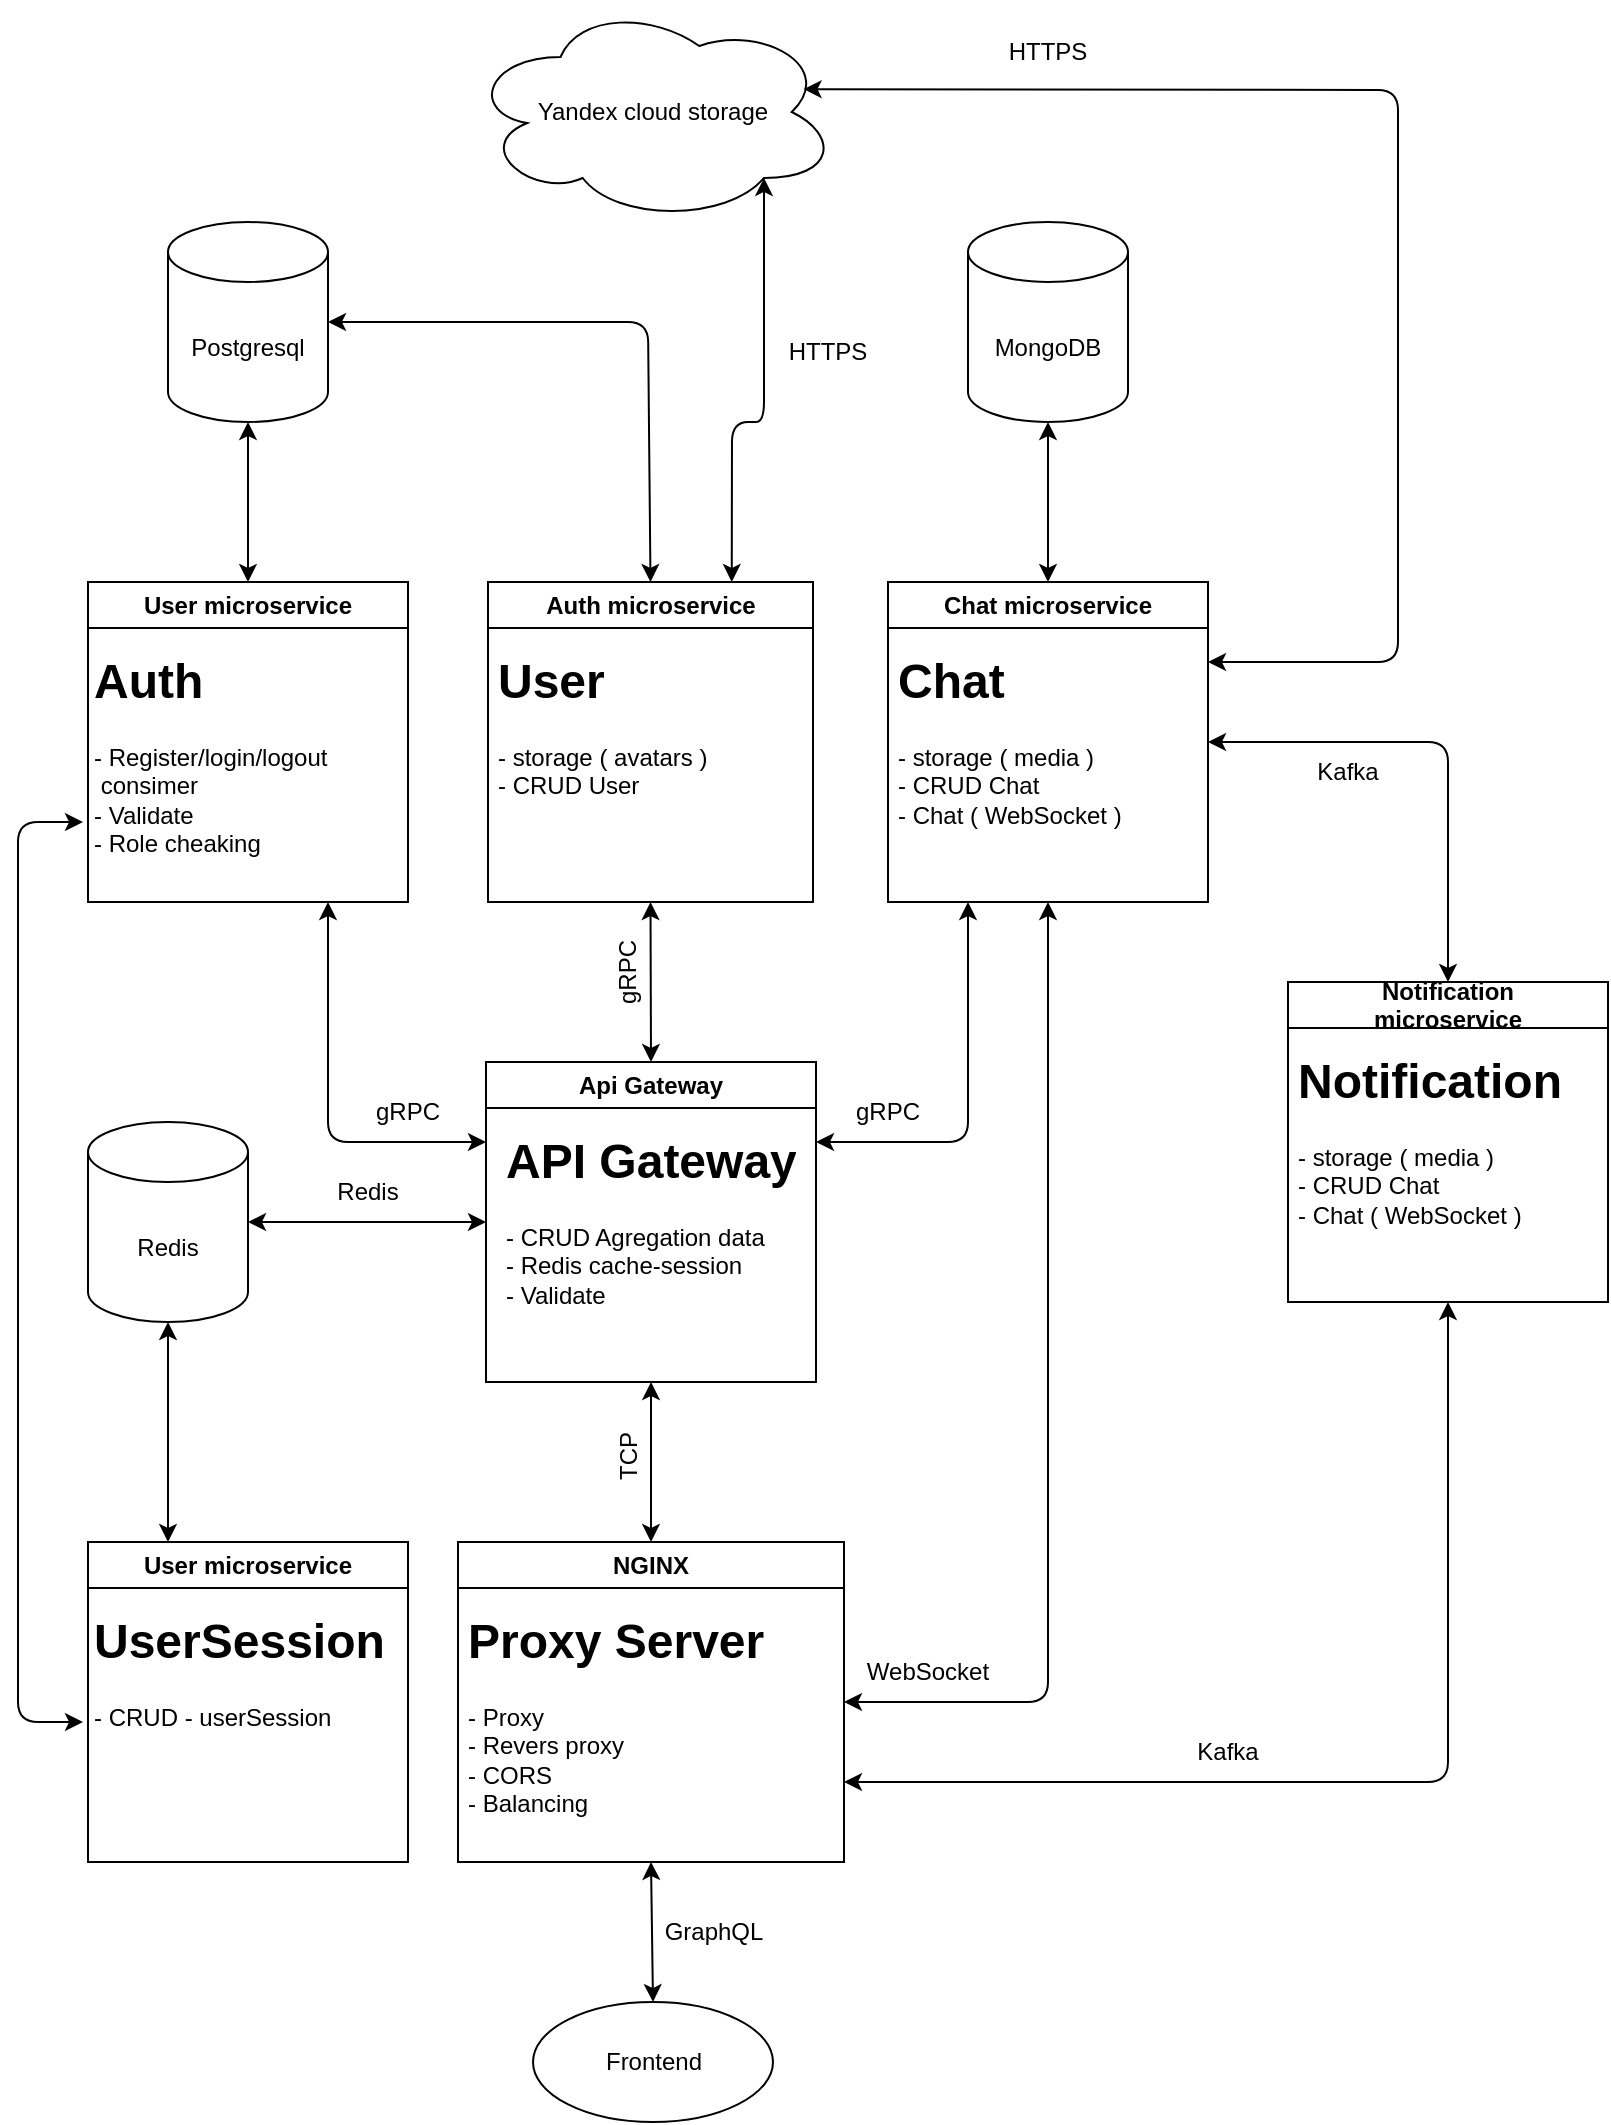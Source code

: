 <mxfile>
    <diagram id="SMZsJGLbkj2gLn9dFS16" name="Page-1">
        <mxGraphModel dx="592" dy="450" grid="1" gridSize="10" guides="1" tooltips="1" connect="1" arrows="1" fold="1" page="1" pageScale="1" pageWidth="850" pageHeight="1100" math="0" shadow="0">
            <root>
                <mxCell id="0"/>
                <mxCell id="1" parent="0"/>
                <mxCell id="2" value="Postgresql" style="shape=cylinder3;whiteSpace=wrap;html=1;boundedLbl=1;backgroundOutline=1;size=15;" parent="1" vertex="1">
                    <mxGeometry x="95" y="120" width="80" height="100" as="geometry"/>
                </mxCell>
                <mxCell id="3" value="MongoDB" style="shape=cylinder3;whiteSpace=wrap;html=1;boundedLbl=1;backgroundOutline=1;size=15;" parent="1" vertex="1">
                    <mxGeometry x="495" y="120" width="80" height="100" as="geometry"/>
                </mxCell>
                <mxCell id="8" value="User microservice" style="swimlane;whiteSpace=wrap;html=1;" parent="1" vertex="1">
                    <mxGeometry x="55" y="300" width="160" height="160" as="geometry"/>
                </mxCell>
                <mxCell id="57" value="&lt;h1&gt;Auth&lt;br&gt;&lt;/h1&gt;&lt;div&gt;- Register/login/logout&amp;nbsp; &amp;nbsp;consimer&lt;br&gt;- Validate&lt;br&gt;- Role cheaking&lt;/div&gt;" style="text;html=1;strokeColor=none;fillColor=none;spacing=5;spacingTop=-20;whiteSpace=wrap;overflow=hidden;rounded=0;" parent="8" vertex="1">
                    <mxGeometry x="-2.5" y="30" width="162.5" height="120" as="geometry"/>
                </mxCell>
                <mxCell id="9" value="Auth microservice" style="swimlane;whiteSpace=wrap;html=1;" parent="1" vertex="1">
                    <mxGeometry x="255" y="300" width="162.5" height="160" as="geometry"/>
                </mxCell>
                <mxCell id="50" value="&lt;h1&gt;User&lt;br&gt;&lt;/h1&gt;&lt;div&gt;- storage ( avatars )&lt;br&gt;- CRUD User&lt;br&gt;&lt;/div&gt;" style="text;html=1;strokeColor=none;fillColor=none;spacing=5;spacingTop=-20;whiteSpace=wrap;overflow=hidden;rounded=0;" parent="9" vertex="1">
                    <mxGeometry y="30" width="160" height="120" as="geometry"/>
                </mxCell>
                <mxCell id="11" value="Chat microservice" style="swimlane;whiteSpace=wrap;html=1;" parent="1" vertex="1">
                    <mxGeometry x="455" y="300" width="160" height="160" as="geometry"/>
                </mxCell>
                <mxCell id="51" value="&lt;h1&gt;Chat&lt;/h1&gt;&lt;div&gt;- storage ( media )&lt;br&gt;- CRUD Chat&lt;br&gt;- Chat ( WebSocket )&lt;br&gt;&lt;br&gt;&lt;/div&gt;" style="text;html=1;strokeColor=none;fillColor=none;spacing=5;spacingTop=-20;whiteSpace=wrap;overflow=hidden;rounded=0;" parent="11" vertex="1">
                    <mxGeometry y="30" width="160" height="120" as="geometry"/>
                </mxCell>
                <mxCell id="17" value="" style="endArrow=classic;startArrow=classic;html=1;exitX=1;exitY=0.5;exitDx=0;exitDy=0;exitPerimeter=0;entryX=0.5;entryY=0;entryDx=0;entryDy=0;" parent="1" source="2" target="9" edge="1">
                    <mxGeometry width="50" height="50" relative="1" as="geometry">
                        <mxPoint x="255" y="370" as="sourcePoint"/>
                        <mxPoint x="305" y="320" as="targetPoint"/>
                        <Array as="points">
                            <mxPoint x="335" y="170"/>
                        </Array>
                    </mxGeometry>
                </mxCell>
                <mxCell id="18" value="&lt;p style=&quot;line-height: 110%;&quot;&gt;Notification &lt;br&gt;microservice&lt;/p&gt;" style="swimlane;whiteSpace=wrap;html=1;" parent="1" vertex="1">
                    <mxGeometry x="655" y="500" width="160" height="160" as="geometry"/>
                </mxCell>
                <mxCell id="52" value="&lt;h1&gt;Notification&lt;/h1&gt;&lt;div&gt;- storage ( media )&lt;br&gt;- CRUD Chat&lt;br&gt;- Chat ( WebSocket )&lt;br&gt;&lt;br&gt;&lt;/div&gt;" style="text;html=1;strokeColor=none;fillColor=none;spacing=5;spacingTop=-20;whiteSpace=wrap;overflow=hidden;rounded=0;" parent="18" vertex="1">
                    <mxGeometry y="30" width="160" height="120" as="geometry"/>
                </mxCell>
                <mxCell id="20" value="" style="endArrow=classic;startArrow=classic;html=1;exitX=1;exitY=0.5;exitDx=0;exitDy=0;entryX=0.5;entryY=0;entryDx=0;entryDy=0;" parent="1" source="11" target="18" edge="1">
                    <mxGeometry width="50" height="50" relative="1" as="geometry">
                        <mxPoint x="595" y="270" as="sourcePoint"/>
                        <mxPoint x="795" y="310" as="targetPoint"/>
                        <Array as="points">
                            <mxPoint x="735" y="380"/>
                        </Array>
                    </mxGeometry>
                </mxCell>
                <mxCell id="21" value="" style="endArrow=classic;startArrow=classic;html=1;exitX=0.5;exitY=1;exitDx=0;exitDy=0;entryX=0.5;entryY=0;entryDx=0;entryDy=0;exitPerimeter=0;" parent="1" source="3" target="11" edge="1">
                    <mxGeometry width="50" height="50" relative="1" as="geometry">
                        <mxPoint x="615" y="190" as="sourcePoint"/>
                        <mxPoint x="735" y="270" as="targetPoint"/>
                        <Array as="points"/>
                    </mxGeometry>
                </mxCell>
                <mxCell id="22" value="&lt;p style=&quot;line-height: 110%;&quot;&gt;Api Gateway&lt;/p&gt;" style="swimlane;whiteSpace=wrap;html=1;" parent="1" vertex="1">
                    <mxGeometry x="254" y="540" width="165" height="160" as="geometry"/>
                </mxCell>
                <mxCell id="58" value="&lt;h1&gt;API Gateway&lt;/h1&gt;&lt;div&gt;- CRUD Agregation data&lt;/div&gt;&lt;div&gt;- Redis cache-session&lt;br&gt;- Validate&lt;br&gt;&lt;br&gt;&lt;/div&gt;" style="text;html=1;strokeColor=none;fillColor=none;spacing=5;spacingTop=-20;whiteSpace=wrap;overflow=hidden;rounded=0;" parent="22" vertex="1">
                    <mxGeometry x="5" y="30" width="160" height="120" as="geometry"/>
                </mxCell>
                <mxCell id="23" value="&lt;p style=&quot;line-height: 110%;&quot;&gt;NGINX&lt;/p&gt;" style="swimlane;whiteSpace=wrap;html=1;" parent="1" vertex="1">
                    <mxGeometry x="240" y="780" width="193" height="160" as="geometry"/>
                </mxCell>
                <mxCell id="42" value="&lt;h1&gt;Proxy Server&lt;/h1&gt;&lt;p&gt;- Proxy&lt;br&gt;- Revers proxy&lt;br&gt;- CORS&lt;br&gt;- Balancing&lt;/p&gt;" style="text;html=1;strokeColor=none;fillColor=none;spacing=5;spacingTop=-20;whiteSpace=wrap;overflow=hidden;rounded=0;" parent="23" vertex="1">
                    <mxGeometry y="30" width="190" height="120" as="geometry"/>
                </mxCell>
                <mxCell id="24" value="Redis" style="shape=cylinder3;whiteSpace=wrap;html=1;boundedLbl=1;backgroundOutline=1;size=15;" parent="1" vertex="1">
                    <mxGeometry x="55" y="570" width="80" height="100" as="geometry"/>
                </mxCell>
                <mxCell id="25" value="Frontend" style="ellipse;whiteSpace=wrap;html=1;" parent="1" vertex="1">
                    <mxGeometry x="277.5" y="1010" width="120" height="60" as="geometry"/>
                </mxCell>
                <mxCell id="26" value="" style="endArrow=classic;startArrow=classic;html=1;exitX=0;exitY=0.5;exitDx=0;exitDy=0;" parent="1" source="22" target="24" edge="1">
                    <mxGeometry width="50" height="50" relative="1" as="geometry">
                        <mxPoint x="215" y="630" as="sourcePoint"/>
                        <mxPoint x="175" y="620" as="targetPoint"/>
                    </mxGeometry>
                </mxCell>
                <mxCell id="27" value="" style="endArrow=classic;startArrow=classic;html=1;entryX=0.5;entryY=1;entryDx=0;entryDy=0;exitX=0.5;exitY=0;exitDx=0;exitDy=0;" parent="1" source="23" target="22" edge="1">
                    <mxGeometry width="50" height="50" relative="1" as="geometry">
                        <mxPoint x="335" y="780" as="sourcePoint"/>
                        <mxPoint x="445" y="600" as="targetPoint"/>
                    </mxGeometry>
                </mxCell>
                <mxCell id="28" value="" style="endArrow=classic;startArrow=classic;html=1;entryX=0.75;entryY=1;entryDx=0;entryDy=0;exitX=0;exitY=0.25;exitDx=0;exitDy=0;" parent="1" source="22" target="8" edge="1">
                    <mxGeometry width="50" height="50" relative="1" as="geometry">
                        <mxPoint x="240" y="580" as="sourcePoint"/>
                        <mxPoint x="445" y="470" as="targetPoint"/>
                        <Array as="points">
                            <mxPoint x="175" y="580"/>
                        </Array>
                    </mxGeometry>
                </mxCell>
                <mxCell id="29" value="" style="endArrow=classic;startArrow=classic;html=1;exitX=1;exitY=0.25;exitDx=0;exitDy=0;entryX=0.25;entryY=1;entryDx=0;entryDy=0;" parent="1" source="22" target="11" edge="1">
                    <mxGeometry width="50" height="50" relative="1" as="geometry">
                        <mxPoint x="395" y="520" as="sourcePoint"/>
                        <mxPoint x="445" y="470" as="targetPoint"/>
                        <Array as="points">
                            <mxPoint x="495" y="580"/>
                        </Array>
                    </mxGeometry>
                </mxCell>
                <mxCell id="30" value="" style="endArrow=classic;startArrow=classic;html=1;exitX=0.5;exitY=0;exitDx=0;exitDy=0;entryX=0.5;entryY=1;entryDx=0;entryDy=0;" parent="1" source="22" target="9" edge="1">
                    <mxGeometry width="50" height="50" relative="1" as="geometry">
                        <mxPoint x="385" y="520" as="sourcePoint"/>
                        <mxPoint x="435" y="470" as="targetPoint"/>
                    </mxGeometry>
                </mxCell>
                <mxCell id="31" value="" style="endArrow=classic;startArrow=classic;html=1;exitX=0.5;exitY=1;exitDx=0;exitDy=0;entryX=0.5;entryY=0;entryDx=0;entryDy=0;" parent="1" source="23" target="25" edge="1">
                    <mxGeometry width="50" height="50" relative="1" as="geometry">
                        <mxPoint x="425" y="850" as="sourcePoint"/>
                        <mxPoint x="475" y="800" as="targetPoint"/>
                    </mxGeometry>
                </mxCell>
                <mxCell id="33" value="gRPC" style="text;html=1;strokeColor=none;fillColor=none;align=center;verticalAlign=middle;whiteSpace=wrap;rounded=0;rotation=0;" parent="1" vertex="1">
                    <mxGeometry x="185" y="550" width="60" height="30" as="geometry"/>
                </mxCell>
                <mxCell id="34" value="gRPC" style="text;html=1;strokeColor=none;fillColor=none;align=center;verticalAlign=middle;whiteSpace=wrap;rounded=0;rotation=0;" parent="1" vertex="1">
                    <mxGeometry x="425" y="550" width="60" height="30" as="geometry"/>
                </mxCell>
                <mxCell id="35" value="gRPC" style="text;html=1;strokeColor=none;fillColor=none;align=center;verticalAlign=middle;whiteSpace=wrap;rounded=0;rotation=270;" parent="1" vertex="1">
                    <mxGeometry x="295" y="480" width="60" height="30" as="geometry"/>
                </mxCell>
                <mxCell id="36" value="TCP" style="text;html=1;strokeColor=none;fillColor=none;align=center;verticalAlign=middle;whiteSpace=wrap;rounded=0;rotation=270;" parent="1" vertex="1">
                    <mxGeometry x="297.5" y="722.5" width="55" height="30" as="geometry"/>
                </mxCell>
                <mxCell id="37" value="GraphQL" style="text;html=1;strokeColor=none;fillColor=none;align=center;verticalAlign=middle;whiteSpace=wrap;rounded=0;rotation=0;" parent="1" vertex="1">
                    <mxGeometry x="337.5" y="960" width="60" height="30" as="geometry"/>
                </mxCell>
                <mxCell id="38" value="" style="endArrow=classic;startArrow=classic;html=1;exitX=1;exitY=0.5;exitDx=0;exitDy=0;entryX=0.5;entryY=1;entryDx=0;entryDy=0;" parent="1" source="23" target="11" edge="1">
                    <mxGeometry width="50" height="50" relative="1" as="geometry">
                        <mxPoint x="385" y="730" as="sourcePoint"/>
                        <mxPoint x="435" y="680" as="targetPoint"/>
                        <Array as="points">
                            <mxPoint x="535" y="860"/>
                        </Array>
                    </mxGeometry>
                </mxCell>
                <mxCell id="39" value="WebSocket" style="text;html=1;strokeColor=none;fillColor=none;align=center;verticalAlign=middle;whiteSpace=wrap;rounded=0;" parent="1" vertex="1">
                    <mxGeometry x="440" y="830" width="70" height="30" as="geometry"/>
                </mxCell>
                <mxCell id="41" value="" style="endArrow=classic;startArrow=classic;html=1;entryX=0.5;entryY=1;entryDx=0;entryDy=0;exitX=1;exitY=0.75;exitDx=0;exitDy=0;" parent="1" source="23" target="18" edge="1">
                    <mxGeometry width="50" height="50" relative="1" as="geometry">
                        <mxPoint x="595" y="750" as="sourcePoint"/>
                        <mxPoint x="585" y="490" as="targetPoint"/>
                        <Array as="points">
                            <mxPoint x="735" y="900"/>
                        </Array>
                    </mxGeometry>
                </mxCell>
                <mxCell id="44" value="Yandex cloud storage" style="ellipse;shape=cloud;whiteSpace=wrap;html=1;" parent="1" vertex="1">
                    <mxGeometry x="245" y="10" width="185" height="110" as="geometry"/>
                </mxCell>
                <mxCell id="47" value="HTTPS" style="text;html=1;strokeColor=none;fillColor=none;align=center;verticalAlign=middle;whiteSpace=wrap;rounded=0;" parent="1" vertex="1">
                    <mxGeometry x="395" y="170" width="60" height="30" as="geometry"/>
                </mxCell>
                <mxCell id="48" value="" style="endArrow=classic;startArrow=classic;html=1;entryX=0.907;entryY=0.396;entryDx=0;entryDy=0;entryPerimeter=0;exitX=1;exitY=0.25;exitDx=0;exitDy=0;" parent="1" source="11" target="44" edge="1">
                    <mxGeometry width="50" height="50" relative="1" as="geometry">
                        <mxPoint x="430" y="270" as="sourcePoint"/>
                        <mxPoint x="480" y="220" as="targetPoint"/>
                        <Array as="points">
                            <mxPoint x="710" y="340"/>
                            <mxPoint x="710" y="54"/>
                        </Array>
                    </mxGeometry>
                </mxCell>
                <mxCell id="49" value="HTTPS" style="text;html=1;strokeColor=none;fillColor=none;align=center;verticalAlign=middle;whiteSpace=wrap;rounded=0;" parent="1" vertex="1">
                    <mxGeometry x="505" y="20" width="60" height="30" as="geometry"/>
                </mxCell>
                <mxCell id="54" value="Kafka" style="text;html=1;strokeColor=none;fillColor=none;align=center;verticalAlign=middle;whiteSpace=wrap;rounded=0;" parent="1" vertex="1">
                    <mxGeometry x="590" y="870" width="70" height="30" as="geometry"/>
                </mxCell>
                <mxCell id="55" value="Kafka" style="text;html=1;strokeColor=none;fillColor=none;align=center;verticalAlign=middle;whiteSpace=wrap;rounded=0;" parent="1" vertex="1">
                    <mxGeometry x="650" y="380" width="70" height="30" as="geometry"/>
                </mxCell>
                <mxCell id="56" value="" style="endArrow=classic;startArrow=classic;html=1;" parent="1" source="8" target="2" edge="1">
                    <mxGeometry width="50" height="50" relative="1" as="geometry">
                        <mxPoint x="295" y="320" as="sourcePoint"/>
                        <mxPoint x="175" y="240" as="targetPoint"/>
                    </mxGeometry>
                </mxCell>
                <mxCell id="59" value="Redis" style="text;html=1;strokeColor=none;fillColor=none;align=center;verticalAlign=middle;whiteSpace=wrap;rounded=0;" parent="1" vertex="1">
                    <mxGeometry x="165" y="590" width="60" height="30" as="geometry"/>
                </mxCell>
                <mxCell id="60" value="" style="endArrow=classic;startArrow=classic;html=1;entryX=0.8;entryY=0.8;entryDx=0;entryDy=0;entryPerimeter=0;exitX=0.75;exitY=0;exitDx=0;exitDy=0;" edge="1" parent="1" source="9" target="44">
                    <mxGeometry width="50" height="50" relative="1" as="geometry">
                        <mxPoint x="370" y="200" as="sourcePoint"/>
                        <mxPoint x="370" y="120" as="targetPoint"/>
                        <Array as="points">
                            <mxPoint x="377" y="220"/>
                            <mxPoint x="393" y="220"/>
                        </Array>
                    </mxGeometry>
                </mxCell>
                <mxCell id="61" value="" style="endArrow=classic;startArrow=classic;html=1;entryX=0.25;entryY=0;entryDx=0;entryDy=0;exitX=0.5;exitY=1;exitDx=0;exitDy=0;exitPerimeter=0;" edge="1" parent="1" source="24" target="62">
                    <mxGeometry width="50" height="50" relative="1" as="geometry">
                        <mxPoint x="120" y="700" as="sourcePoint"/>
                        <mxPoint x="145" y="630" as="targetPoint"/>
                    </mxGeometry>
                </mxCell>
                <mxCell id="62" value="User microservice" style="swimlane;whiteSpace=wrap;html=1;" vertex="1" parent="1">
                    <mxGeometry x="55" y="780" width="160" height="160" as="geometry"/>
                </mxCell>
                <mxCell id="63" value="&lt;h1&gt;UserSession&lt;/h1&gt;&lt;div&gt;- CRUD - userSession&lt;/div&gt;" style="text;html=1;strokeColor=none;fillColor=none;spacing=5;spacingTop=-20;whiteSpace=wrap;overflow=hidden;rounded=0;" vertex="1" parent="62">
                    <mxGeometry x="-2.5" y="30" width="162.5" height="120" as="geometry"/>
                </mxCell>
                <mxCell id="64" value="" style="endArrow=classic;startArrow=classic;html=1;exitX=0;exitY=0.75;exitDx=0;exitDy=0;entryX=0;entryY=0.5;entryDx=0;entryDy=0;" edge="1" parent="1" source="57" target="63">
                    <mxGeometry width="50" height="50" relative="1" as="geometry">
                        <mxPoint x="105" y="470" as="sourcePoint"/>
                        <mxPoint x="105" y="580" as="targetPoint"/>
                        <Array as="points">
                            <mxPoint x="20" y="420"/>
                            <mxPoint x="20" y="870"/>
                        </Array>
                    </mxGeometry>
                </mxCell>
            </root>
        </mxGraphModel>
    </diagram>
</mxfile>